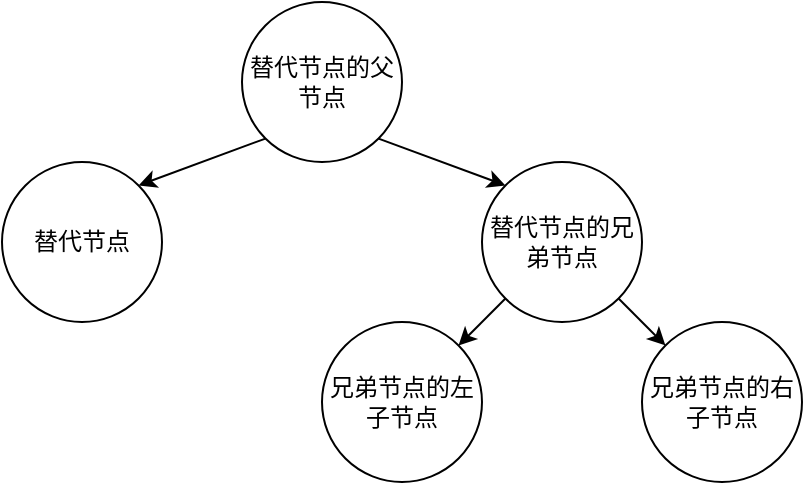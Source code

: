 <mxfile>
    <diagram id="fajgtG40RxfVj578jYJF" name="第 1 页">
        <mxGraphModel dx="1185" dy="779" grid="1" gridSize="10" guides="1" tooltips="1" connect="1" arrows="1" fold="1" page="1" pageScale="1" pageWidth="827" pageHeight="1169" math="0" shadow="0">
            <root>
                <mxCell id="0"/>
                <mxCell id="1" parent="0"/>
                <mxCell id="2" value="替代节点" style="ellipse;whiteSpace=wrap;html=1;aspect=fixed;" vertex="1" parent="1">
                    <mxGeometry x="240" y="520" width="80" height="80" as="geometry"/>
                </mxCell>
                <mxCell id="7" style="edgeStyle=none;html=1;exitX=0;exitY=1;exitDx=0;exitDy=0;entryX=1;entryY=0;entryDx=0;entryDy=0;" edge="1" parent="1" source="3" target="2">
                    <mxGeometry relative="1" as="geometry"/>
                </mxCell>
                <mxCell id="8" style="edgeStyle=none;html=1;exitX=1;exitY=1;exitDx=0;exitDy=0;entryX=0;entryY=0;entryDx=0;entryDy=0;" edge="1" parent="1" source="3" target="4">
                    <mxGeometry relative="1" as="geometry"/>
                </mxCell>
                <mxCell id="3" value="替代节点的父节点" style="ellipse;whiteSpace=wrap;html=1;aspect=fixed;" vertex="1" parent="1">
                    <mxGeometry x="360" y="440" width="80" height="80" as="geometry"/>
                </mxCell>
                <mxCell id="9" style="edgeStyle=none;html=1;exitX=0;exitY=1;exitDx=0;exitDy=0;entryX=1;entryY=0;entryDx=0;entryDy=0;" edge="1" parent="1" source="4" target="5">
                    <mxGeometry relative="1" as="geometry"/>
                </mxCell>
                <mxCell id="10" style="edgeStyle=none;html=1;exitX=1;exitY=1;exitDx=0;exitDy=0;entryX=0;entryY=0;entryDx=0;entryDy=0;" edge="1" parent="1" source="4" target="6">
                    <mxGeometry relative="1" as="geometry"/>
                </mxCell>
                <mxCell id="4" value="替代节点的兄弟节点" style="ellipse;whiteSpace=wrap;html=1;aspect=fixed;" vertex="1" parent="1">
                    <mxGeometry x="480" y="520" width="80" height="80" as="geometry"/>
                </mxCell>
                <mxCell id="5" value="兄弟节点的左子节点" style="ellipse;whiteSpace=wrap;html=1;aspect=fixed;" vertex="1" parent="1">
                    <mxGeometry x="400" y="600" width="80" height="80" as="geometry"/>
                </mxCell>
                <mxCell id="6" value="兄弟节点的右子节点" style="ellipse;whiteSpace=wrap;html=1;aspect=fixed;" vertex="1" parent="1">
                    <mxGeometry x="560" y="600" width="80" height="80" as="geometry"/>
                </mxCell>
            </root>
        </mxGraphModel>
    </diagram>
</mxfile>